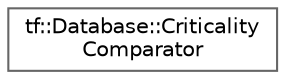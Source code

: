 digraph "类继承关系图"
{
 // LATEX_PDF_SIZE
  bgcolor="transparent";
  edge [fontname=Helvetica,fontsize=10,labelfontname=Helvetica,labelfontsize=10];
  node [fontname=Helvetica,fontsize=10,shape=box,height=0.2,width=0.4];
  rankdir="LR";
  Node0 [id="Node000000",label="tf::Database::Criticality\lComparator",height=0.2,width=0.4,color="grey40", fillcolor="white", style="filled",URL="$structtf_1_1_database_1_1_criticality_comparator.html",tooltip=" "];
}
